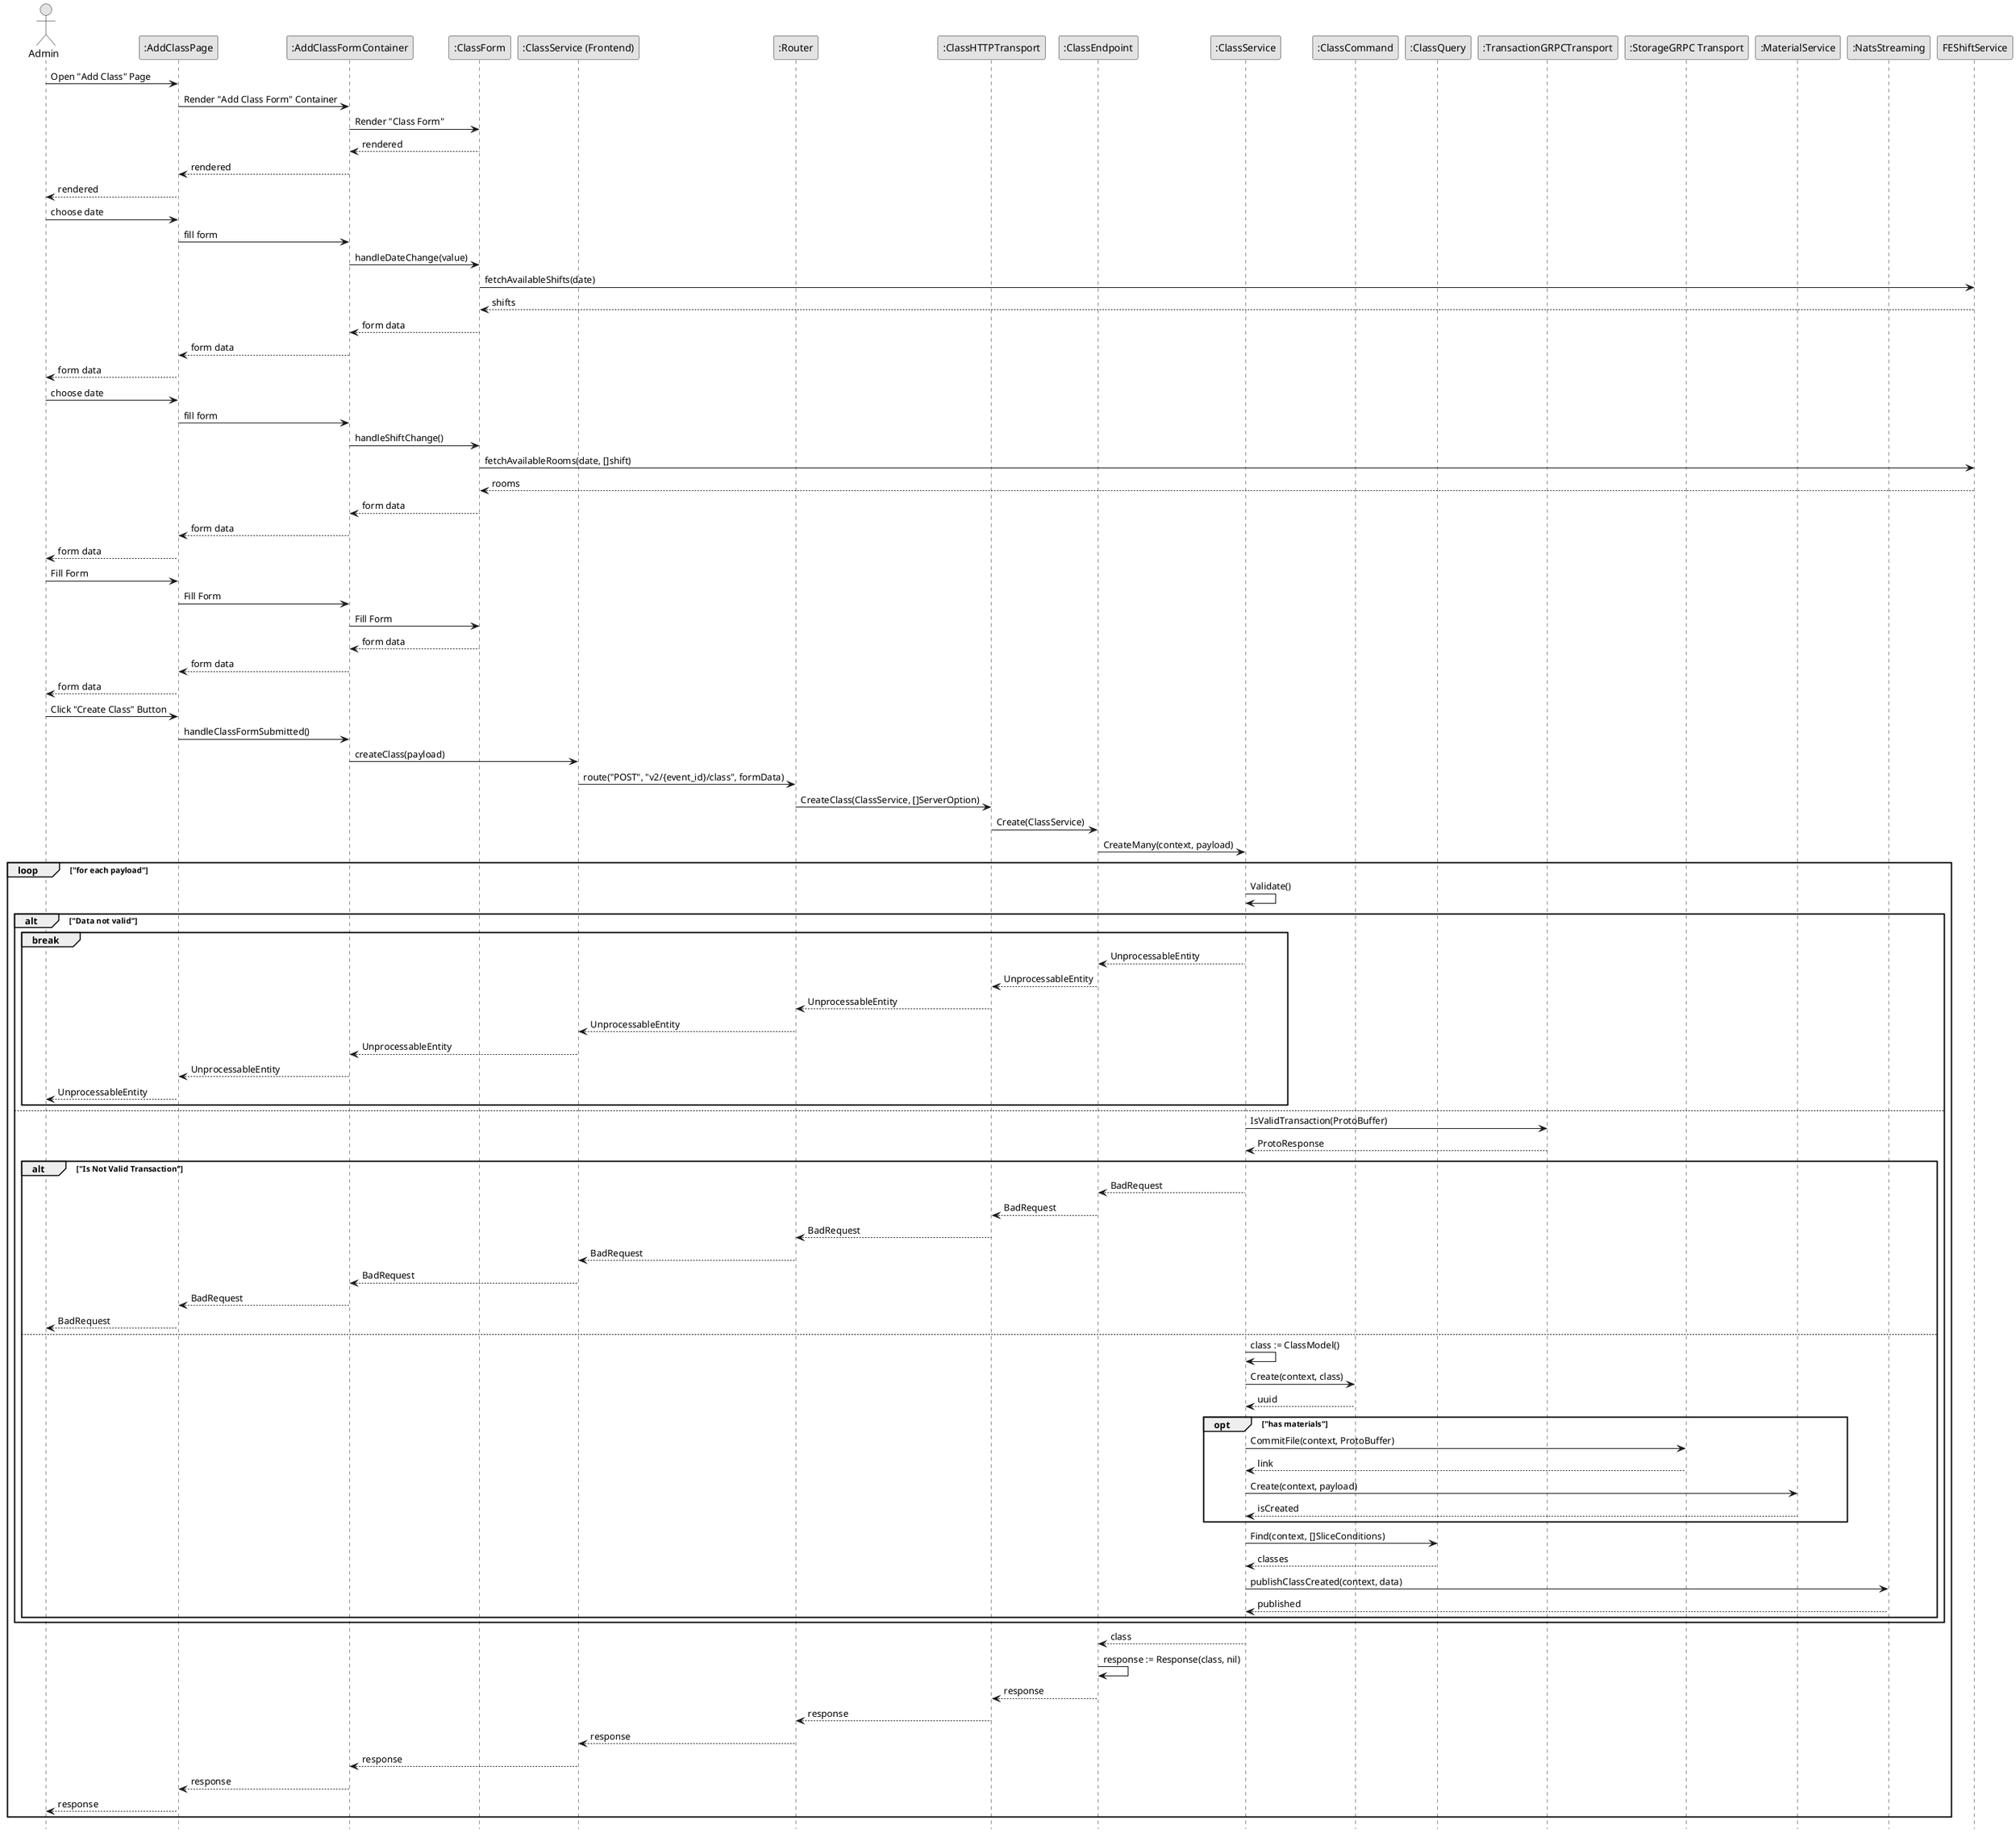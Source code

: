 @startuml CreateClass

skinparam Monochrome true
skinparam Shadowing false
hide footbox

actor Admin
participant ":AddClassPage" as AddClassPage
participant ":AddClassFormContainer" as AddClassFormContainer
participant ":ClassForm" as ClassForm
participant ":ClassService (Frontend)" as FEClassService
participant ":Router" as Router
participant ":ClassHTTPTransport" as ClassHTTPTransport
participant ":ClassEndpoint" as ClassEndpoint
participant ":ClassService" as ClassService
participant ":ClassCommand" as ClassCommand
participant ":ClassQuery" as ClassQuery
participant ":TransactionGRPCTransport" as TransactionGRPCTransport
participant ":StorageGRPC Transport" as StorageGRPCTransport
participant ":MaterialService" as MaterialService
participant ":NatsStreaming" as NatsStreaming

Admin->AddClassPage: Open "Add Class" Page
AddClassPage->AddClassFormContainer: Render "Add Class Form" Container
AddClassFormContainer->ClassForm: Render "Class Form"
ClassForm-->AddClassFormContainer: rendered
AddClassFormContainer-->AddClassPage: rendered
AddClassPage-->Admin: rendered

Admin->AddClassPage: choose date
AddClassPage->AddClassFormContainer: fill form
AddClassFormContainer->ClassForm: handleDateChange(value)
ClassForm->FEShiftService: fetchAvailableShifts(date)
FEShiftService-->ClassForm: shifts
ClassForm-->AddClassFormContainer: form data
AddClassFormContainer-->AddClassPage: form data
AddClassPage-->Admin: form data

Admin->AddClassPage: choose date
AddClassPage->AddClassFormContainer: fill form
AddClassFormContainer->ClassForm: handleShiftChange()
ClassForm->FEShiftService: fetchAvailableRooms(date, []shift)
FEShiftService-->ClassForm: rooms
ClassForm-->AddClassFormContainer: form data
AddClassFormContainer-->AddClassPage: form data
AddClassPage-->Admin: form data

Admin->AddClassPage: Fill Form
AddClassPage->AddClassFormContainer: Fill Form
AddClassFormContainer->ClassForm: Fill Form
ClassForm-->AddClassFormContainer: form data
AddClassFormContainer-->AddClassPage: form data
AddClassPage-->Admin: form data

Admin->AddClassPage: Click "Create Class" Button
AddClassPage->AddClassFormContainer: handleClassFormSubmitted()
AddClassFormContainer->FEClassService: createClass(payload)
FEClassService->Router: route("POST", "v2/{event_id}/class", formData)
Router->ClassHTTPTransport: CreateClass(ClassService, []ServerOption)
ClassHTTPTransport->ClassEndpoint: Create(ClassService)
ClassEndpoint->ClassService: CreateMany(context, payload)

loop "for each payload"
    ClassService->ClassService: Validate()

    alt "Data not valid"
        break
            ClassService-->ClassEndpoint: UnprocessableEntity
            ClassEndpoint-->ClassHTTPTransport: UnprocessableEntity
            ClassHTTPTransport-->Router: UnprocessableEntity
            Router-->FEClassService: UnprocessableEntity
            FEClassService-->AddClassFormContainer: UnprocessableEntity
            AddClassFormContainer-->AddClassPage: UnprocessableEntity
            AddClassPage-->Admin: UnprocessableEntity
        end
    else
        ClassService->TransactionGRPCTransport: IsValidTransaction(ProtoBuffer)
        TransactionGRPCTransport-->ClassService: ProtoResponse

        alt "Is Not Valid Transaction"
            ClassService-->ClassEndpoint: BadRequest
            ClassEndpoint-->ClassHTTPTransport: BadRequest
            ClassHTTPTransport-->Router: BadRequest
            Router-->FEClassService: BadRequest
            FEClassService-->AddClassFormContainer: BadRequest
            AddClassFormContainer-->AddClassPage: BadRequest
            AddClassPage-->Admin: BadRequest
        else
            ClassService->ClassService: class := ClassModel()
            ClassService->ClassCommand: Create(context, class)
            ClassCommand-->ClassService: uuid

            opt "has materials"
                ClassService->StorageGRPCTransport: CommitFile(context, ProtoBuffer)
                StorageGRPCTransport-->ClassService: link

                ClassService->MaterialService: Create(context, payload)
                MaterialService-->ClassService: isCreated
            end

            ClassService->ClassQuery: Find(context, []SliceConditions)
            ClassQuery-->ClassService: classes

            ClassService->NatsStreaming: publishClassCreated(context, data)
            NatsStreaming-->ClassService: published
        end
    end

    ClassService-->ClassEndpoint: class
    ClassEndpoint->ClassEndpoint: response := Response(class, nil)
    ClassEndpoint-->ClassHTTPTransport: response
    ClassHTTPTransport-->Router: response
    Router-->FEClassService: response
    FEClassService-->AddClassFormContainer: response
    AddClassFormContainer-->AddClassPage: response
    AddClassPage-->Admin: response
end

@enduml